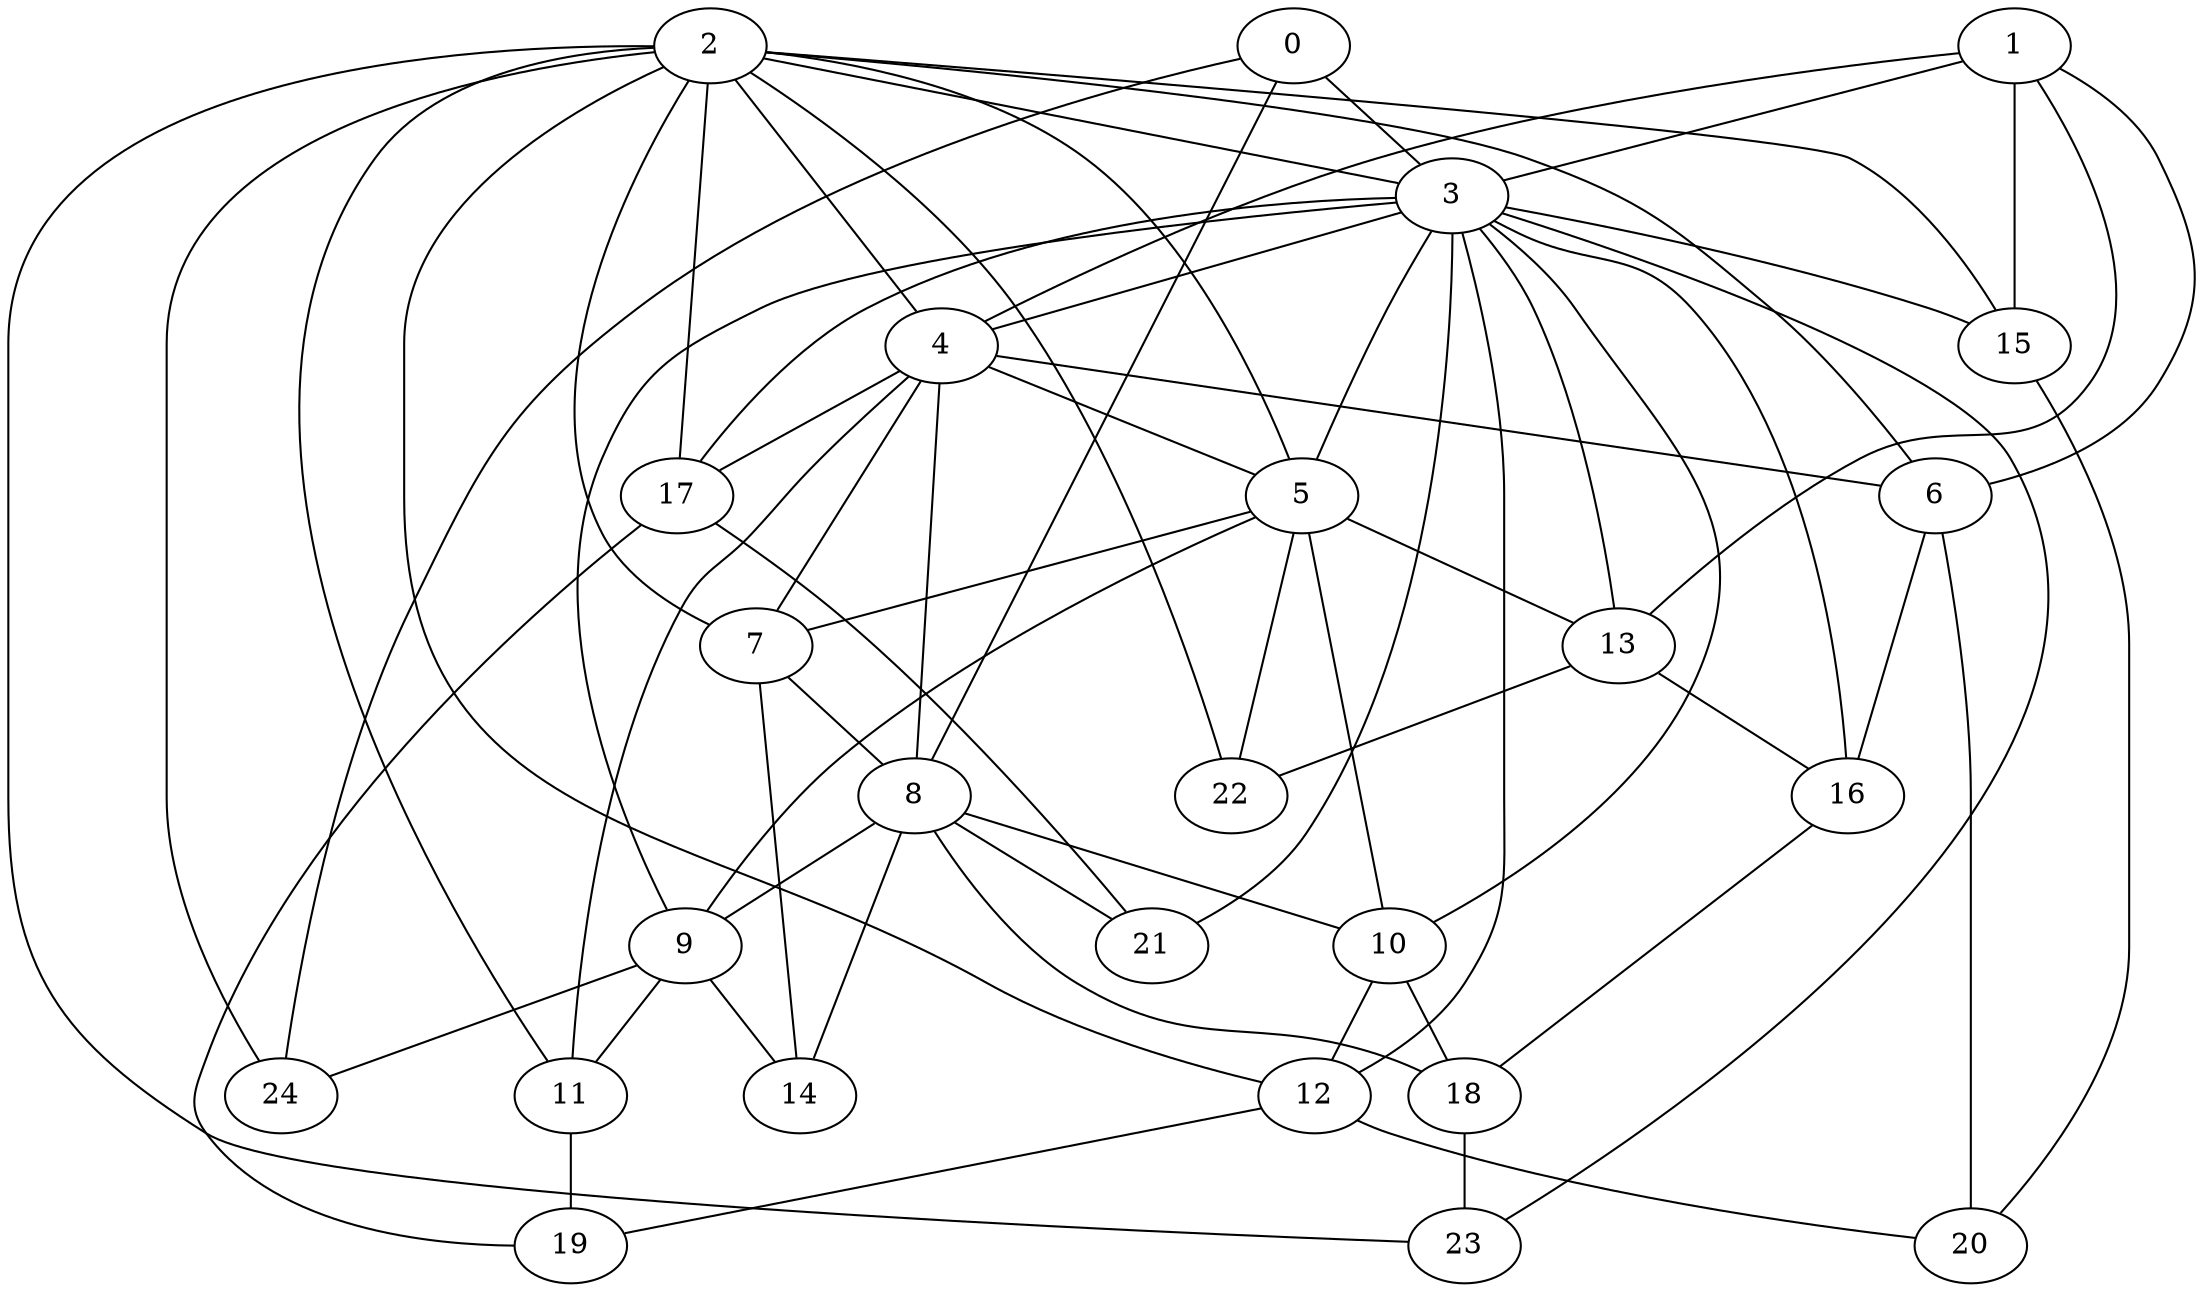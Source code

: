 strict graph "barabasi_albert_graph(25,3)" {
0;
1;
2;
3;
4;
5;
6;
7;
8;
9;
10;
11;
12;
13;
14;
15;
16;
17;
18;
19;
20;
21;
22;
23;
24;
0 -- 8  [is_available=True, prob="0.817958339704"];
0 -- 24  [is_available=True, prob="0.814850384372"];
0 -- 3  [is_available=True, prob="0.450840790722"];
1 -- 3  [is_available=True, prob="0.248137307245"];
1 -- 4  [is_available=True, prob="0.0972467651249"];
1 -- 13  [is_available=True, prob="1.0"];
1 -- 6  [is_available=True, prob="0.653487996124"];
1 -- 15  [is_available=True, prob="0.398298755496"];
2 -- 3  [is_available=True, prob="0.0360042931489"];
2 -- 4  [is_available=True, prob="0.519272040726"];
2 -- 5  [is_available=True, prob="1.0"];
2 -- 6  [is_available=True, prob="1.0"];
2 -- 7  [is_available=True, prob="0.904208740336"];
2 -- 11  [is_available=True, prob="0.499555405621"];
2 -- 12  [is_available=True, prob="1.0"];
2 -- 15  [is_available=True, prob="0.0179385579747"];
2 -- 17  [is_available=True, prob="0.344256198749"];
2 -- 22  [is_available=True, prob="1.0"];
2 -- 23  [is_available=True, prob="0.642610997763"];
2 -- 24  [is_available=True, prob="0.602758286188"];
3 -- 4  [is_available=True, prob="0.0762631686938"];
3 -- 5  [is_available=True, prob="0.155387578595"];
3 -- 9  [is_available=True, prob="1.0"];
3 -- 10  [is_available=True, prob="0.0246706426159"];
3 -- 12  [is_available=True, prob="1.0"];
3 -- 13  [is_available=True, prob="1.0"];
3 -- 15  [is_available=True, prob="0.753055516385"];
3 -- 16  [is_available=True, prob="0.97314948034"];
3 -- 17  [is_available=True, prob="0.0363959985499"];
3 -- 21  [is_available=True, prob="1.0"];
3 -- 23  [is_available=True, prob="0.372094833089"];
4 -- 5  [is_available=True, prob="0.282415114655"];
4 -- 6  [is_available=True, prob="0.653663420193"];
4 -- 7  [is_available=True, prob="0.589767252717"];
4 -- 8  [is_available=True, prob="0.148696843831"];
4 -- 11  [is_available=True, prob="0.883827743137"];
4 -- 17  [is_available=True, prob="0.685660297869"];
5 -- 7  [is_available=True, prob="0.213456816965"];
5 -- 9  [is_available=True, prob="1.0"];
5 -- 10  [is_available=True, prob="1.0"];
5 -- 13  [is_available=True, prob="0.383560207575"];
5 -- 22  [is_available=True, prob="0.702541414081"];
6 -- 16  [is_available=True, prob="0.276869207624"];
6 -- 20  [is_available=True, prob="0.866125248291"];
7 -- 8  [is_available=True, prob="0.185539299434"];
7 -- 14  [is_available=True, prob="0.806760363192"];
8 -- 9  [is_available=True, prob="0.774767784184"];
8 -- 10  [is_available=True, prob="0.458440683566"];
8 -- 14  [is_available=True, prob="0.263528947732"];
8 -- 18  [is_available=True, prob="0.326219733224"];
8 -- 21  [is_available=True, prob="0.318576988252"];
9 -- 11  [is_available=True, prob="0.330971941436"];
9 -- 14  [is_available=True, prob="0.365281489676"];
9 -- 24  [is_available=True, prob="0.309809970057"];
10 -- 18  [is_available=True, prob="0.866605996441"];
10 -- 12  [is_available=True, prob="1.0"];
11 -- 19  [is_available=True, prob="1.0"];
12 -- 19  [is_available=True, prob="0.837548870842"];
12 -- 20  [is_available=True, prob="0.393625161156"];
13 -- 16  [is_available=True, prob="0.759865421125"];
13 -- 22  [is_available=True, prob="0.0851947339786"];
15 -- 20  [is_available=True, prob="0.0120379567066"];
16 -- 18  [is_available=True, prob="0.610605058335"];
17 -- 19  [is_available=True, prob="0.499512136928"];
17 -- 21  [is_available=True, prob="0.209937156994"];
18 -- 23  [is_available=True, prob="0.66805327662"];
}
